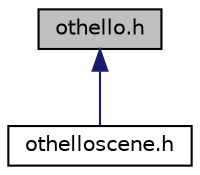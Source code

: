 digraph "othello.h"
{
  edge [fontname="Helvetica",fontsize="10",labelfontname="Helvetica",labelfontsize="10"];
  node [fontname="Helvetica",fontsize="10",shape=record];
  Node4 [label="othello.h",height=0.2,width=0.4,color="black", fillcolor="grey75", style="filled", fontcolor="black"];
  Node4 -> Node5 [dir="back",color="midnightblue",fontsize="10",style="solid"];
  Node5 [label="othelloscene.h",height=0.2,width=0.4,color="black", fillcolor="white", style="filled",URL="$othelloscene_8h.html",tooltip="othelloScene::othelloScene, constuctor that sets the scene "];
}
